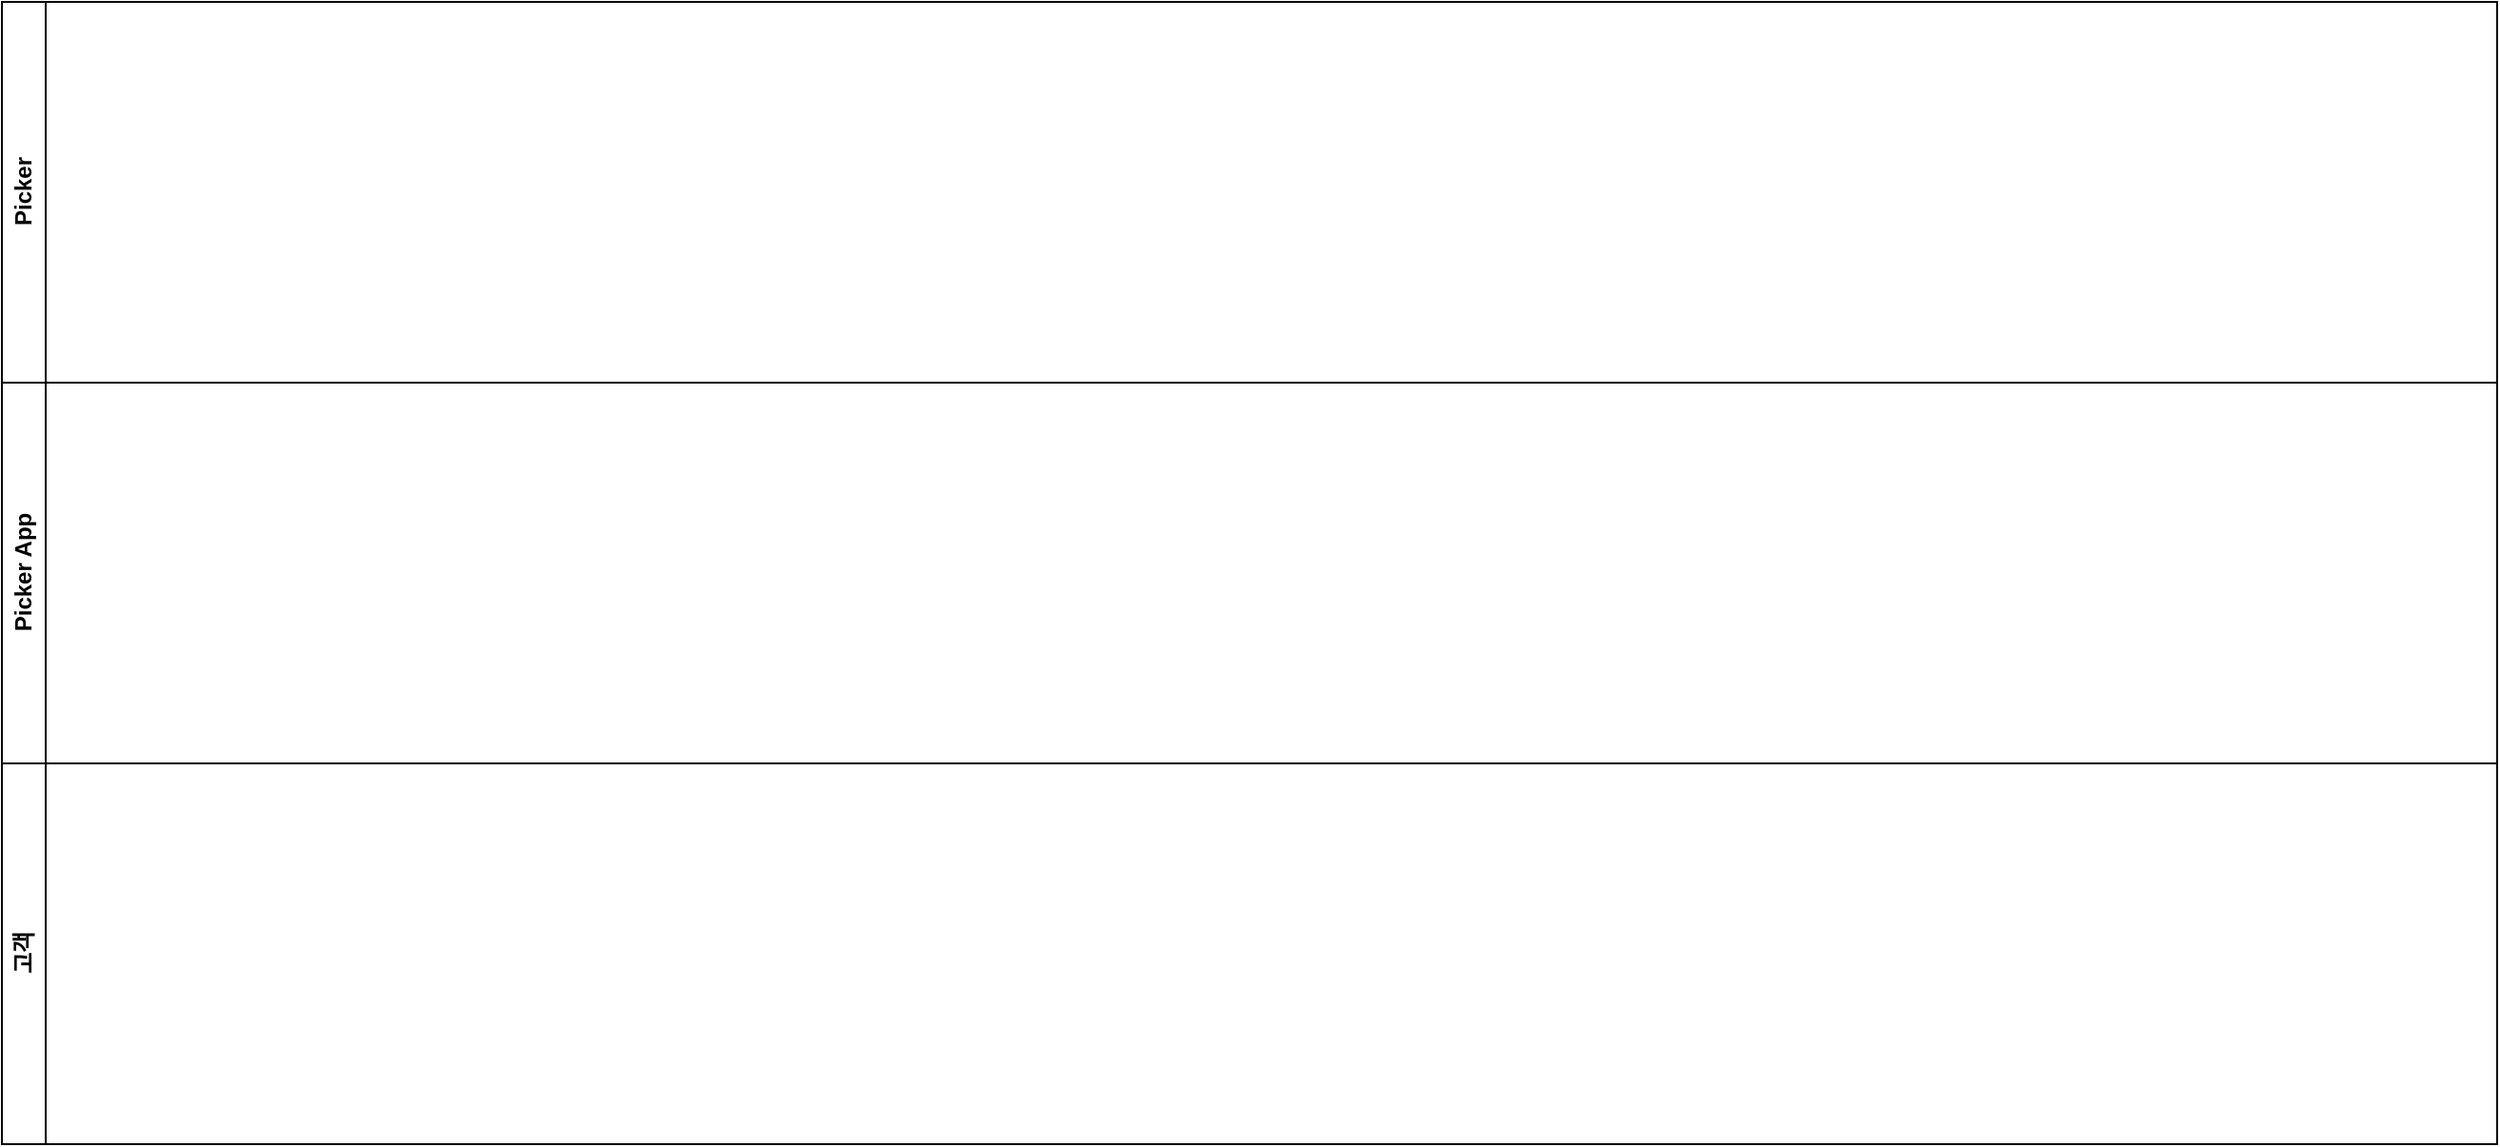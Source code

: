 <mxfile version="21.3.8" type="github">
  <diagram name="Page-1" id="0783ab3e-0a74-02c8-0abd-f7b4e66b4bec">
    <mxGraphModel dx="3058" dy="612" grid="1" gridSize="10" guides="1" tooltips="1" connect="1" arrows="1" fold="1" page="1" pageScale="1" pageWidth="850" pageHeight="1100" background="none" math="0" shadow="0">
      <root>
        <mxCell id="0" />
        <mxCell id="1" parent="0" />
        <mxCell id="3Tgo8G68lO2TLqDscqsT-7" value="Picker" style="swimlane;horizontal=0;whiteSpace=wrap;html=1;" vertex="1" parent="1">
          <mxGeometry x="-1650" y="60" width="1310" height="200" as="geometry" />
        </mxCell>
        <mxCell id="3Tgo8G68lO2TLqDscqsT-8" value="Picker App" style="swimlane;horizontal=0;whiteSpace=wrap;html=1;" vertex="1" parent="1">
          <mxGeometry x="-1650" y="260" width="1310" height="200" as="geometry" />
        </mxCell>
        <mxCell id="3Tgo8G68lO2TLqDscqsT-9" value="고객" style="swimlane;horizontal=0;whiteSpace=wrap;html=1;" vertex="1" parent="1">
          <mxGeometry x="-1650" y="460" width="1310" height="200" as="geometry" />
        </mxCell>
      </root>
    </mxGraphModel>
  </diagram>
</mxfile>
